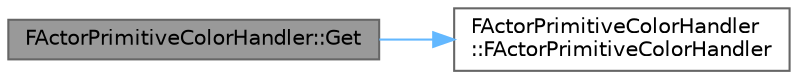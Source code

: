digraph "FActorPrimitiveColorHandler::Get"
{
 // INTERACTIVE_SVG=YES
 // LATEX_PDF_SIZE
  bgcolor="transparent";
  edge [fontname=Helvetica,fontsize=10,labelfontname=Helvetica,labelfontsize=10];
  node [fontname=Helvetica,fontsize=10,shape=box,height=0.2,width=0.4];
  rankdir="LR";
  Node1 [id="Node000001",label="FActorPrimitiveColorHandler::Get",height=0.2,width=0.4,color="gray40", fillcolor="grey60", style="filled", fontcolor="black",tooltip=" "];
  Node1 -> Node2 [id="edge1_Node000001_Node000002",color="steelblue1",style="solid",tooltip=" "];
  Node2 [id="Node000002",label="FActorPrimitiveColorHandler\l::FActorPrimitiveColorHandler",height=0.2,width=0.4,color="grey40", fillcolor="white", style="filled",URL="$da/deb/classFActorPrimitiveColorHandler.html#af63ccbfd6393c1185bac276b29bd829d",tooltip=" "];
}
